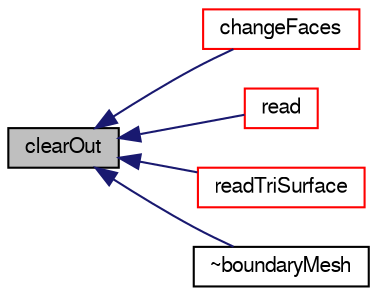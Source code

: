 digraph "clearOut"
{
  bgcolor="transparent";
  edge [fontname="FreeSans",fontsize="10",labelfontname="FreeSans",labelfontsize="10"];
  node [fontname="FreeSans",fontsize="10",shape=record];
  rankdir="LR";
  Node8 [label="clearOut",height=0.2,width=0.4,color="black", fillcolor="grey75", style="filled", fontcolor="black"];
  Node8 -> Node9 [dir="back",color="midnightblue",fontsize="10",style="solid",fontname="FreeSans"];
  Node9 [label="changeFaces",height=0.2,width=0.4,color="red",URL="$a21430.html#aa3edbdb390a2b28fbb17a16562278186",tooltip="Recalculate face ordering and patches. Return old to new. "];
  Node8 -> Node13 [dir="back",color="midnightblue",fontsize="10",style="solid",fontname="FreeSans"];
  Node13 [label="read",height=0.2,width=0.4,color="red",URL="$a21430.html#ad75a6a0d6490bd22adad55646a22e51b",tooltip="Read from boundaryMesh of polyMesh. "];
  Node8 -> Node14 [dir="back",color="midnightblue",fontsize="10",style="solid",fontname="FreeSans"];
  Node14 [label="readTriSurface",height=0.2,width=0.4,color="red",URL="$a21430.html#a2ee25ae613c57256a825ff088edc0839",tooltip="Read from triSurface. "];
  Node8 -> Node15 [dir="back",color="midnightblue",fontsize="10",style="solid",fontname="FreeSans"];
  Node15 [label="~boundaryMesh",height=0.2,width=0.4,color="black",URL="$a21430.html#aca72a1a3027ac12a248f0fbbd22902d3",tooltip="Destructor. "];
}
